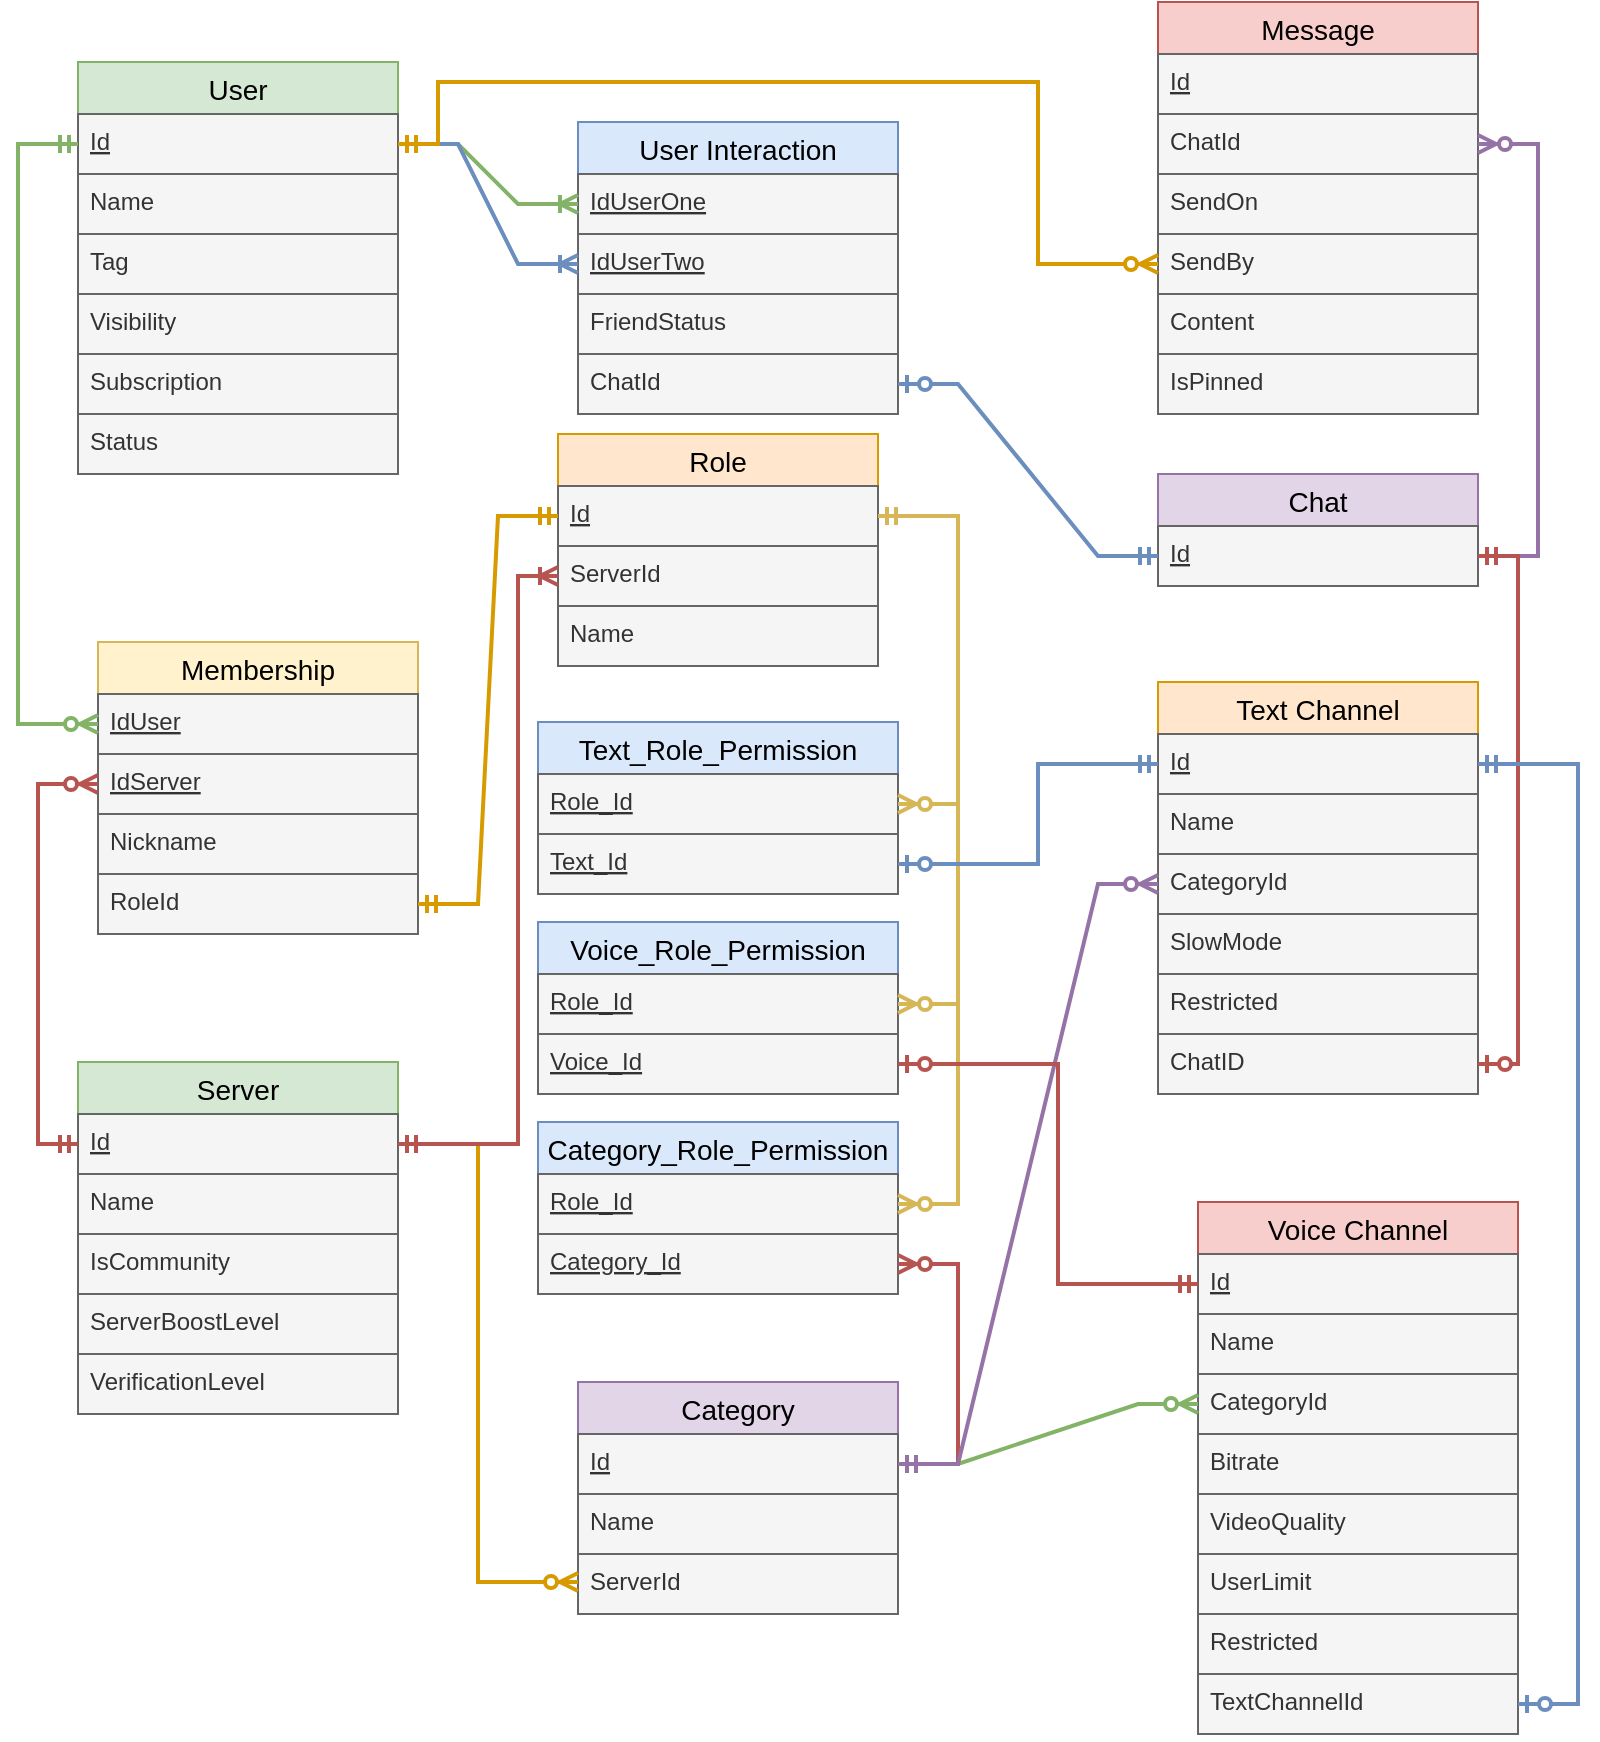 <mxfile version="20.6.2" type="device"><diagram id="nIgFj7APCWvZE-1VW4qw" name="Page-1"><mxGraphModel dx="1422" dy="780" grid="1" gridSize="10" guides="1" tooltips="1" connect="1" arrows="1" fold="1" page="1" pageScale="1" pageWidth="827" pageHeight="1169" math="0" shadow="0"><root><mxCell id="0"/><mxCell id="1" parent="0"/><mxCell id="hOeKeKeGQQtuA5DBEnlQ-4" value="User" style="swimlane;fontStyle=0;childLayout=stackLayout;horizontal=1;startSize=26;horizontalStack=0;resizeParent=1;resizeParentMax=0;resizeLast=0;collapsible=1;marginBottom=0;align=center;fontSize=14;fillColor=#d5e8d4;strokeColor=#82b366;swimlaneFillColor=none;" parent="1" vertex="1"><mxGeometry x="60" y="30" width="160" height="206" as="geometry"/></mxCell><mxCell id="hOeKeKeGQQtuA5DBEnlQ-5" value="Id" style="text;strokeColor=#666666;fillColor=#f5f5f5;spacingLeft=4;spacingRight=4;overflow=hidden;rotatable=0;points=[[0,0.5],[1,0.5]];portConstraint=eastwest;fontSize=12;fontStyle=4;fontColor=#333333;" parent="hOeKeKeGQQtuA5DBEnlQ-4" vertex="1"><mxGeometry y="26" width="160" height="30" as="geometry"/></mxCell><mxCell id="hOeKeKeGQQtuA5DBEnlQ-6" value="Name" style="text;strokeColor=#666666;fillColor=#f5f5f5;spacingLeft=4;spacingRight=4;overflow=hidden;rotatable=0;points=[[0,0.5],[1,0.5]];portConstraint=eastwest;fontSize=12;fontColor=#333333;" parent="hOeKeKeGQQtuA5DBEnlQ-4" vertex="1"><mxGeometry y="56" width="160" height="30" as="geometry"/></mxCell><mxCell id="hOeKeKeGQQtuA5DBEnlQ-7" value="Tag" style="text;strokeColor=#666666;fillColor=#f5f5f5;spacingLeft=4;spacingRight=4;overflow=hidden;rotatable=0;points=[[0,0.5],[1,0.5]];portConstraint=eastwest;fontSize=12;fontColor=#333333;" parent="hOeKeKeGQQtuA5DBEnlQ-4" vertex="1"><mxGeometry y="86" width="160" height="30" as="geometry"/></mxCell><mxCell id="hOeKeKeGQQtuA5DBEnlQ-8" value="Visibility" style="text;strokeColor=#666666;fillColor=#f5f5f5;spacingLeft=4;spacingRight=4;overflow=hidden;rotatable=0;points=[[0,0.5],[1,0.5]];portConstraint=eastwest;fontSize=12;fontColor=#333333;" parent="hOeKeKeGQQtuA5DBEnlQ-4" vertex="1"><mxGeometry y="116" width="160" height="30" as="geometry"/></mxCell><mxCell id="hOeKeKeGQQtuA5DBEnlQ-9" value="Subscription" style="text;strokeColor=#666666;fillColor=#f5f5f5;spacingLeft=4;spacingRight=4;overflow=hidden;rotatable=0;points=[[0,0.5],[1,0.5]];portConstraint=eastwest;fontSize=12;fontColor=#333333;" parent="hOeKeKeGQQtuA5DBEnlQ-4" vertex="1"><mxGeometry y="146" width="160" height="30" as="geometry"/></mxCell><mxCell id="hOeKeKeGQQtuA5DBEnlQ-10" value="Status" style="text;strokeColor=#666666;fillColor=#f5f5f5;spacingLeft=4;spacingRight=4;overflow=hidden;rotatable=0;points=[[0,0.5],[1,0.5]];portConstraint=eastwest;fontSize=12;fontColor=#333333;" parent="hOeKeKeGQQtuA5DBEnlQ-4" vertex="1"><mxGeometry y="176" width="160" height="30" as="geometry"/></mxCell><mxCell id="hOeKeKeGQQtuA5DBEnlQ-15" value="User Interaction" style="swimlane;fontStyle=0;childLayout=stackLayout;horizontal=1;startSize=26;horizontalStack=0;resizeParent=1;resizeParentMax=0;resizeLast=0;collapsible=1;marginBottom=0;align=center;fontSize=14;fillColor=#dae8fc;strokeColor=#6c8ebf;swimlaneFillColor=none;" parent="1" vertex="1"><mxGeometry x="310" y="60" width="160" height="146" as="geometry"/></mxCell><mxCell id="hOeKeKeGQQtuA5DBEnlQ-16" value="IdUserOne" style="text;strokeColor=#666666;fillColor=#f5f5f5;spacingLeft=4;spacingRight=4;overflow=hidden;rotatable=0;points=[[0,0.5],[1,0.5]];portConstraint=eastwest;fontSize=12;fontStyle=4;fontColor=#333333;" parent="hOeKeKeGQQtuA5DBEnlQ-15" vertex="1"><mxGeometry y="26" width="160" height="30" as="geometry"/></mxCell><mxCell id="hOeKeKeGQQtuA5DBEnlQ-17" value="IdUserTwo" style="text;strokeColor=#666666;fillColor=#f5f5f5;spacingLeft=4;spacingRight=4;overflow=hidden;rotatable=0;points=[[0,0.5],[1,0.5]];portConstraint=eastwest;fontSize=12;fontStyle=4;fontColor=#333333;" parent="hOeKeKeGQQtuA5DBEnlQ-15" vertex="1"><mxGeometry y="56" width="160" height="30" as="geometry"/></mxCell><mxCell id="hOeKeKeGQQtuA5DBEnlQ-18" value="FriendStatus" style="text;strokeColor=#666666;fillColor=#f5f5f5;spacingLeft=4;spacingRight=4;overflow=hidden;rotatable=0;points=[[0,0.5],[1,0.5]];portConstraint=eastwest;fontSize=12;fontColor=#333333;" parent="hOeKeKeGQQtuA5DBEnlQ-15" vertex="1"><mxGeometry y="86" width="160" height="30" as="geometry"/></mxCell><mxCell id="ucp4cyX_7z5vUm_gsgNK-1" value="ChatId" style="text;strokeColor=#666666;fillColor=#f5f5f5;spacingLeft=4;spacingRight=4;overflow=hidden;rotatable=0;points=[[0,0.5],[1,0.5]];portConstraint=eastwest;fontSize=12;fontColor=#333333;" parent="hOeKeKeGQQtuA5DBEnlQ-15" vertex="1"><mxGeometry y="116" width="160" height="30" as="geometry"/></mxCell><mxCell id="ucp4cyX_7z5vUm_gsgNK-2" value="Chat" style="swimlane;fontStyle=0;childLayout=stackLayout;horizontal=1;startSize=26;horizontalStack=0;resizeParent=1;resizeParentMax=0;resizeLast=0;collapsible=1;marginBottom=0;align=center;fontSize=14;fillColor=#e1d5e7;strokeColor=#9673a6;swimlaneFillColor=none;" parent="1" vertex="1"><mxGeometry x="600" y="236" width="160" height="56" as="geometry"/></mxCell><mxCell id="ucp4cyX_7z5vUm_gsgNK-3" value="Id" style="text;strokeColor=#666666;fillColor=#f5f5f5;spacingLeft=4;spacingRight=4;overflow=hidden;rotatable=0;points=[[0,0.5],[1,0.5]];portConstraint=eastwest;fontSize=12;fontStyle=4;fontColor=#333333;" parent="ucp4cyX_7z5vUm_gsgNK-2" vertex="1"><mxGeometry y="26" width="160" height="30" as="geometry"/></mxCell><mxCell id="ucp4cyX_7z5vUm_gsgNK-6" value="Message" style="swimlane;fontStyle=0;childLayout=stackLayout;horizontal=1;startSize=26;horizontalStack=0;resizeParent=1;resizeParentMax=0;resizeLast=0;collapsible=1;marginBottom=0;align=center;fontSize=14;fillColor=#f8cecc;strokeColor=#b85450;swimlaneFillColor=none;" parent="1" vertex="1"><mxGeometry x="600" width="160" height="206" as="geometry"/></mxCell><mxCell id="ucp4cyX_7z5vUm_gsgNK-7" value="Id" style="text;strokeColor=#666666;fillColor=#f5f5f5;spacingLeft=4;spacingRight=4;overflow=hidden;rotatable=0;points=[[0,0.5],[1,0.5]];portConstraint=eastwest;fontSize=12;fontStyle=4;fontColor=#333333;" parent="ucp4cyX_7z5vUm_gsgNK-6" vertex="1"><mxGeometry y="26" width="160" height="30" as="geometry"/></mxCell><mxCell id="ucp4cyX_7z5vUm_gsgNK-30" value="ChatId" style="text;spacingLeft=4;spacingRight=4;overflow=hidden;rotatable=0;points=[[0,0.5],[1,0.5]];portConstraint=eastwest;fontSize=12;fontStyle=0;fillColor=#f5f5f5;fontColor=#333333;strokeColor=#666666;" parent="ucp4cyX_7z5vUm_gsgNK-6" vertex="1"><mxGeometry y="56" width="160" height="30" as="geometry"/></mxCell><mxCell id="ucp4cyX_7z5vUm_gsgNK-8" value="SendOn" style="text;strokeColor=#666666;fillColor=#f5f5f5;spacingLeft=4;spacingRight=4;overflow=hidden;rotatable=0;points=[[0,0.5],[1,0.5]];portConstraint=eastwest;fontSize=12;fontColor=#333333;" parent="ucp4cyX_7z5vUm_gsgNK-6" vertex="1"><mxGeometry y="86" width="160" height="30" as="geometry"/></mxCell><mxCell id="ucp4cyX_7z5vUm_gsgNK-9" value="SendBy" style="text;strokeColor=#666666;fillColor=#f5f5f5;spacingLeft=4;spacingRight=4;overflow=hidden;rotatable=0;points=[[0,0.5],[1,0.5]];portConstraint=eastwest;fontSize=12;fontColor=#333333;" parent="ucp4cyX_7z5vUm_gsgNK-6" vertex="1"><mxGeometry y="116" width="160" height="30" as="geometry"/></mxCell><mxCell id="ucp4cyX_7z5vUm_gsgNK-10" value="Content" style="text;strokeColor=#666666;fillColor=#f5f5f5;spacingLeft=4;spacingRight=4;overflow=hidden;rotatable=0;points=[[0,0.5],[1,0.5]];portConstraint=eastwest;fontSize=12;fontColor=#333333;" parent="ucp4cyX_7z5vUm_gsgNK-6" vertex="1"><mxGeometry y="146" width="160" height="30" as="geometry"/></mxCell><mxCell id="ucp4cyX_7z5vUm_gsgNK-57" value="IsPinned" style="text;strokeColor=#666666;fillColor=#f5f5f5;spacingLeft=4;spacingRight=4;overflow=hidden;rotatable=0;points=[[0,0.5],[1,0.5]];portConstraint=eastwest;fontSize=12;fontColor=#333333;" parent="ucp4cyX_7z5vUm_gsgNK-6" vertex="1"><mxGeometry y="176" width="160" height="30" as="geometry"/></mxCell><mxCell id="ucp4cyX_7z5vUm_gsgNK-11" value="Membership" style="swimlane;fontStyle=0;childLayout=stackLayout;horizontal=1;startSize=26;horizontalStack=0;resizeParent=1;resizeParentMax=0;resizeLast=0;collapsible=1;marginBottom=0;align=center;fontSize=14;fillColor=#fff2cc;strokeColor=#d6b656;swimlaneFillColor=none;" parent="1" vertex="1"><mxGeometry x="70" y="320" width="160" height="146" as="geometry"/></mxCell><mxCell id="ucp4cyX_7z5vUm_gsgNK-12" value="IdUser" style="text;strokeColor=#666666;fillColor=#f5f5f5;spacingLeft=4;spacingRight=4;overflow=hidden;rotatable=0;points=[[0,0.5],[1,0.5]];portConstraint=eastwest;fontSize=12;fontStyle=4;fontColor=#333333;" parent="ucp4cyX_7z5vUm_gsgNK-11" vertex="1"><mxGeometry y="26" width="160" height="30" as="geometry"/></mxCell><mxCell id="ucp4cyX_7z5vUm_gsgNK-13" value="IdServer" style="text;strokeColor=#666666;fillColor=#f5f5f5;spacingLeft=4;spacingRight=4;overflow=hidden;rotatable=0;points=[[0,0.5],[1,0.5]];portConstraint=eastwest;fontSize=12;fontStyle=4;fontColor=#333333;" parent="ucp4cyX_7z5vUm_gsgNK-11" vertex="1"><mxGeometry y="56" width="160" height="30" as="geometry"/></mxCell><mxCell id="sBLDkL_Q-S-P5OYNqqG1-37" value="Nickname" style="text;strokeColor=#666666;fillColor=#f5f5f5;spacingLeft=4;spacingRight=4;overflow=hidden;rotatable=0;points=[[0,0.5],[1,0.5]];portConstraint=eastwest;fontSize=12;fontColor=#333333;" vertex="1" parent="ucp4cyX_7z5vUm_gsgNK-11"><mxGeometry y="86" width="160" height="30" as="geometry"/></mxCell><mxCell id="ucp4cyX_7z5vUm_gsgNK-14" value="RoleId" style="text;strokeColor=#666666;fillColor=#f5f5f5;spacingLeft=4;spacingRight=4;overflow=hidden;rotatable=0;points=[[0,0.5],[1,0.5]];portConstraint=eastwest;fontSize=12;fontColor=#333333;" parent="ucp4cyX_7z5vUm_gsgNK-11" vertex="1"><mxGeometry y="116" width="160" height="30" as="geometry"/></mxCell><mxCell id="ucp4cyX_7z5vUm_gsgNK-15" value="Role" style="swimlane;fontStyle=0;childLayout=stackLayout;horizontal=1;startSize=26;horizontalStack=0;resizeParent=1;resizeParentMax=0;resizeLast=0;collapsible=1;marginBottom=0;align=center;fontSize=14;fillColor=#ffe6cc;strokeColor=#d79b00;swimlaneFillColor=none;" parent="1" vertex="1"><mxGeometry x="300" y="216" width="160" height="116" as="geometry"/></mxCell><mxCell id="ucp4cyX_7z5vUm_gsgNK-16" value="Id" style="text;strokeColor=#666666;fillColor=#f5f5f5;spacingLeft=4;spacingRight=4;overflow=hidden;rotatable=0;points=[[0,0.5],[1,0.5]];portConstraint=eastwest;fontSize=12;fontStyle=4;fontColor=#333333;" parent="ucp4cyX_7z5vUm_gsgNK-15" vertex="1"><mxGeometry y="26" width="160" height="30" as="geometry"/></mxCell><mxCell id="ucp4cyX_7z5vUm_gsgNK-17" value="ServerId" style="text;spacingLeft=4;spacingRight=4;overflow=hidden;rotatable=0;points=[[0,0.5],[1,0.5]];portConstraint=eastwest;fontSize=12;fontStyle=0;fillColor=#f5f5f5;fontColor=#333333;strokeColor=#666666;" parent="ucp4cyX_7z5vUm_gsgNK-15" vertex="1"><mxGeometry y="56" width="160" height="30" as="geometry"/></mxCell><mxCell id="ucp4cyX_7z5vUm_gsgNK-18" value="Name" style="text;strokeColor=#666666;fillColor=#f5f5f5;spacingLeft=4;spacingRight=4;overflow=hidden;rotatable=0;points=[[0,0.5],[1,0.5]];portConstraint=eastwest;fontSize=12;fontColor=#333333;" parent="ucp4cyX_7z5vUm_gsgNK-15" vertex="1"><mxGeometry y="86" width="160" height="30" as="geometry"/></mxCell><mxCell id="ucp4cyX_7z5vUm_gsgNK-19" value="Server" style="swimlane;fontStyle=0;childLayout=stackLayout;horizontal=1;startSize=26;horizontalStack=0;resizeParent=1;resizeParentMax=0;resizeLast=0;collapsible=1;marginBottom=0;align=center;fontSize=14;fillColor=#d5e8d4;strokeColor=#82b366;swimlaneFillColor=none;" parent="1" vertex="1"><mxGeometry x="60" y="530" width="160" height="176" as="geometry"/></mxCell><mxCell id="ucp4cyX_7z5vUm_gsgNK-20" value="Id" style="text;strokeColor=#666666;fillColor=#f5f5f5;spacingLeft=4;spacingRight=4;overflow=hidden;rotatable=0;points=[[0,0.5],[1,0.5]];portConstraint=eastwest;fontSize=12;fontStyle=4;fontColor=#333333;" parent="ucp4cyX_7z5vUm_gsgNK-19" vertex="1"><mxGeometry y="26" width="160" height="30" as="geometry"/></mxCell><mxCell id="ucp4cyX_7z5vUm_gsgNK-21" value="Name" style="text;strokeColor=#666666;fillColor=#f5f5f5;spacingLeft=4;spacingRight=4;overflow=hidden;rotatable=0;points=[[0,0.5],[1,0.5]];portConstraint=eastwest;fontSize=12;fontColor=#333333;" parent="ucp4cyX_7z5vUm_gsgNK-19" vertex="1"><mxGeometry y="56" width="160" height="30" as="geometry"/></mxCell><mxCell id="ucp4cyX_7z5vUm_gsgNK-22" value="IsCommunity" style="text;strokeColor=#666666;fillColor=#f5f5f5;spacingLeft=4;spacingRight=4;overflow=hidden;rotatable=0;points=[[0,0.5],[1,0.5]];portConstraint=eastwest;fontSize=12;fontColor=#333333;" parent="ucp4cyX_7z5vUm_gsgNK-19" vertex="1"><mxGeometry y="86" width="160" height="30" as="geometry"/></mxCell><mxCell id="ucp4cyX_7z5vUm_gsgNK-23" value="ServerBoostLevel" style="text;strokeColor=#666666;fillColor=#f5f5f5;spacingLeft=4;spacingRight=4;overflow=hidden;rotatable=0;points=[[0,0.5],[1,0.5]];portConstraint=eastwest;fontSize=12;fontColor=#333333;" parent="ucp4cyX_7z5vUm_gsgNK-19" vertex="1"><mxGeometry y="116" width="160" height="30" as="geometry"/></mxCell><mxCell id="sBLDkL_Q-S-P5OYNqqG1-5" value="VerificationLevel" style="text;strokeColor=#666666;fillColor=#f5f5f5;spacingLeft=4;spacingRight=4;overflow=hidden;rotatable=0;points=[[0,0.5],[1,0.5]];portConstraint=eastwest;fontSize=12;fontColor=#333333;" vertex="1" parent="ucp4cyX_7z5vUm_gsgNK-19"><mxGeometry y="146" width="160" height="30" as="geometry"/></mxCell><mxCell id="ucp4cyX_7z5vUm_gsgNK-25" value="Category" style="swimlane;fontStyle=0;childLayout=stackLayout;horizontal=1;startSize=26;horizontalStack=0;resizeParent=1;resizeParentMax=0;resizeLast=0;collapsible=1;marginBottom=0;align=center;fontSize=14;fillColor=#e1d5e7;strokeColor=#9673a6;" parent="1" vertex="1"><mxGeometry x="310" y="690" width="160" height="116" as="geometry"/></mxCell><mxCell id="ucp4cyX_7z5vUm_gsgNK-26" value="Id" style="text;strokeColor=#666666;fillColor=#f5f5f5;spacingLeft=4;spacingRight=4;overflow=hidden;rotatable=0;points=[[0,0.5],[1,0.5]];portConstraint=eastwest;fontSize=12;fontStyle=4;fontColor=#333333;" parent="ucp4cyX_7z5vUm_gsgNK-25" vertex="1"><mxGeometry y="26" width="160" height="30" as="geometry"/></mxCell><mxCell id="ucp4cyX_7z5vUm_gsgNK-27" value="Name" style="text;strokeColor=#666666;fillColor=#f5f5f5;spacingLeft=4;spacingRight=4;overflow=hidden;rotatable=0;points=[[0,0.5],[1,0.5]];portConstraint=eastwest;fontSize=12;fontColor=#333333;" parent="ucp4cyX_7z5vUm_gsgNK-25" vertex="1"><mxGeometry y="56" width="160" height="30" as="geometry"/></mxCell><mxCell id="ucp4cyX_7z5vUm_gsgNK-29" value="ServerId" style="text;strokeColor=#666666;fillColor=#f5f5f5;spacingLeft=4;spacingRight=4;overflow=hidden;rotatable=0;points=[[0,0.5],[1,0.5]];portConstraint=eastwest;fontSize=12;fontColor=#333333;" parent="ucp4cyX_7z5vUm_gsgNK-25" vertex="1"><mxGeometry y="86" width="160" height="30" as="geometry"/></mxCell><mxCell id="ucp4cyX_7z5vUm_gsgNK-31" value="Voice Channel" style="swimlane;fontStyle=0;childLayout=stackLayout;horizontal=1;startSize=26;horizontalStack=0;resizeParent=1;resizeParentMax=0;resizeLast=0;collapsible=1;marginBottom=0;align=center;fontSize=14;fillColor=#f8cecc;strokeColor=#b85450;swimlaneFillColor=none;" parent="1" vertex="1"><mxGeometry x="620" y="600" width="160" height="266" as="geometry"/></mxCell><mxCell id="ucp4cyX_7z5vUm_gsgNK-32" value="Id" style="text;strokeColor=#666666;fillColor=#f5f5f5;spacingLeft=4;spacingRight=4;overflow=hidden;rotatable=0;points=[[0,0.5],[1,0.5]];portConstraint=eastwest;fontSize=12;fontStyle=4;fontColor=#333333;" parent="ucp4cyX_7z5vUm_gsgNK-31" vertex="1"><mxGeometry y="26" width="160" height="30" as="geometry"/></mxCell><mxCell id="ucp4cyX_7z5vUm_gsgNK-33" value="Name" style="text;strokeColor=#666666;fillColor=#f5f5f5;spacingLeft=4;spacingRight=4;overflow=hidden;rotatable=0;points=[[0,0.5],[1,0.5]];portConstraint=eastwest;fontSize=12;fontColor=#333333;" parent="ucp4cyX_7z5vUm_gsgNK-31" vertex="1"><mxGeometry y="56" width="160" height="30" as="geometry"/></mxCell><mxCell id="ucp4cyX_7z5vUm_gsgNK-34" value="CategoryId" style="text;strokeColor=#666666;fillColor=#f5f5f5;spacingLeft=4;spacingRight=4;overflow=hidden;rotatable=0;points=[[0,0.5],[1,0.5]];portConstraint=eastwest;fontSize=12;fontColor=#333333;" parent="ucp4cyX_7z5vUm_gsgNK-31" vertex="1"><mxGeometry y="86" width="160" height="30" as="geometry"/></mxCell><mxCell id="ucp4cyX_7z5vUm_gsgNK-35" value="Bitrate" style="text;strokeColor=#666666;fillColor=#f5f5f5;spacingLeft=4;spacingRight=4;overflow=hidden;rotatable=0;points=[[0,0.5],[1,0.5]];portConstraint=eastwest;fontSize=12;fontColor=#333333;" parent="ucp4cyX_7z5vUm_gsgNK-31" vertex="1"><mxGeometry y="116" width="160" height="30" as="geometry"/></mxCell><mxCell id="ucp4cyX_7z5vUm_gsgNK-36" value="VideoQuality" style="text;strokeColor=#666666;fillColor=#f5f5f5;spacingLeft=4;spacingRight=4;overflow=hidden;rotatable=0;points=[[0,0.5],[1,0.5]];portConstraint=eastwest;fontSize=12;fontColor=#333333;" parent="ucp4cyX_7z5vUm_gsgNK-31" vertex="1"><mxGeometry y="146" width="160" height="30" as="geometry"/></mxCell><mxCell id="ucp4cyX_7z5vUm_gsgNK-37" value="UserLimit" style="text;strokeColor=#666666;fillColor=#f5f5f5;spacingLeft=4;spacingRight=4;overflow=hidden;rotatable=0;points=[[0,0.5],[1,0.5]];portConstraint=eastwest;fontSize=12;fontColor=#333333;" parent="ucp4cyX_7z5vUm_gsgNK-31" vertex="1"><mxGeometry y="176" width="160" height="30" as="geometry"/></mxCell><mxCell id="ucp4cyX_7z5vUm_gsgNK-38" value="Restricted" style="text;strokeColor=#666666;fillColor=#f5f5f5;spacingLeft=4;spacingRight=4;overflow=hidden;rotatable=0;points=[[0,0.5],[1,0.5]];portConstraint=eastwest;fontSize=12;fontColor=#333333;" parent="ucp4cyX_7z5vUm_gsgNK-31" vertex="1"><mxGeometry y="206" width="160" height="30" as="geometry"/></mxCell><mxCell id="sBLDkL_Q-S-P5OYNqqG1-19" value="TextChannelId" style="text;strokeColor=#666666;fillColor=#f5f5f5;spacingLeft=4;spacingRight=4;overflow=hidden;rotatable=0;points=[[0,0.5],[1,0.5]];portConstraint=eastwest;fontSize=12;fontColor=#333333;" vertex="1" parent="ucp4cyX_7z5vUm_gsgNK-31"><mxGeometry y="236" width="160" height="30" as="geometry"/></mxCell><mxCell id="ucp4cyX_7z5vUm_gsgNK-39" value="Category_Role_Permission" style="swimlane;fontStyle=0;childLayout=stackLayout;horizontal=1;startSize=26;horizontalStack=0;resizeParent=1;resizeParentMax=0;resizeLast=0;collapsible=1;marginBottom=0;align=center;fontSize=14;fillColor=#dae8fc;strokeColor=#6c8ebf;swimlaneFillColor=none;" parent="1" vertex="1"><mxGeometry x="290" y="560" width="180" height="86" as="geometry"><mxRectangle x="330" y="430" width="210" height="30" as="alternateBounds"/></mxGeometry></mxCell><mxCell id="ucp4cyX_7z5vUm_gsgNK-40" value="Role_Id" style="text;strokeColor=#666666;fillColor=#f5f5f5;spacingLeft=4;spacingRight=4;overflow=hidden;rotatable=0;points=[[0,0.5],[1,0.5]];portConstraint=eastwest;fontSize=12;fontStyle=4;fontColor=#333333;" parent="ucp4cyX_7z5vUm_gsgNK-39" vertex="1"><mxGeometry y="26" width="180" height="30" as="geometry"/></mxCell><mxCell id="ucp4cyX_7z5vUm_gsgNK-41" value="Category_Id" style="text;strokeColor=#666666;fillColor=#f5f5f5;spacingLeft=4;spacingRight=4;overflow=hidden;rotatable=0;points=[[0,0.5],[1,0.5]];portConstraint=eastwest;fontSize=12;fontStyle=4;fontColor=#333333;" parent="ucp4cyX_7z5vUm_gsgNK-39" vertex="1"><mxGeometry y="56" width="180" height="30" as="geometry"/></mxCell><mxCell id="ucp4cyX_7z5vUm_gsgNK-43" value="" style="edgeStyle=entityRelationEdgeStyle;fontSize=12;html=1;endArrow=ERzeroToOne;startArrow=ERmandOne;rounded=0;endFill=0;strokeWidth=2;fillColor=#dae8fc;strokeColor=#6c8ebf;" parent="1" source="ucp4cyX_7z5vUm_gsgNK-3" target="ucp4cyX_7z5vUm_gsgNK-1" edge="1"><mxGeometry width="100" height="100" relative="1" as="geometry"><mxPoint x="400" y="350" as="sourcePoint"/><mxPoint x="500" y="250" as="targetPoint"/></mxGeometry></mxCell><mxCell id="ucp4cyX_7z5vUm_gsgNK-44" value="" style="edgeStyle=entityRelationEdgeStyle;fontSize=12;html=1;endArrow=ERoneToMany;rounded=0;exitX=1;exitY=0.5;exitDx=0;exitDy=0;fillColor=#d5e8d4;strokeColor=#82b366;strokeWidth=2;" parent="1" source="hOeKeKeGQQtuA5DBEnlQ-5" target="hOeKeKeGQQtuA5DBEnlQ-16" edge="1"><mxGeometry width="100" height="100" relative="1" as="geometry"><mxPoint x="220" y="286" as="sourcePoint"/><mxPoint x="320" y="186" as="targetPoint"/></mxGeometry></mxCell><mxCell id="ucp4cyX_7z5vUm_gsgNK-45" value="" style="edgeStyle=entityRelationEdgeStyle;fontSize=12;html=1;endArrow=ERoneToMany;rounded=0;fillColor=#dae8fc;strokeColor=#6c8ebf;strokeWidth=2;" parent="1" source="hOeKeKeGQQtuA5DBEnlQ-5" target="hOeKeKeGQQtuA5DBEnlQ-17" edge="1"><mxGeometry width="100" height="100" relative="1" as="geometry"><mxPoint x="210" y="290" as="sourcePoint"/><mxPoint x="310" y="190" as="targetPoint"/></mxGeometry></mxCell><mxCell id="ucp4cyX_7z5vUm_gsgNK-51" value="" style="edgeStyle=entityRelationEdgeStyle;fontSize=12;html=1;endArrow=ERzeroToMany;startArrow=ERmandOne;rounded=0;strokeWidth=2;fillColor=#e1d5e7;strokeColor=#9673a6;" parent="1" source="ucp4cyX_7z5vUm_gsgNK-3" target="ucp4cyX_7z5vUm_gsgNK-30" edge="1"><mxGeometry width="100" height="100" relative="1" as="geometry"><mxPoint x="740" y="310" as="sourcePoint"/><mxPoint x="840" y="210" as="targetPoint"/></mxGeometry></mxCell><mxCell id="ucp4cyX_7z5vUm_gsgNK-54" value="" style="edgeStyle=orthogonalEdgeStyle;fontSize=12;html=1;endArrow=ERzeroToMany;startArrow=ERmandOne;rounded=0;exitX=0;exitY=0.5;exitDx=0;exitDy=0;strokeWidth=2;fillColor=#d5e8d4;strokeColor=#82b366;" parent="1" source="hOeKeKeGQQtuA5DBEnlQ-5" target="ucp4cyX_7z5vUm_gsgNK-12" edge="1"><mxGeometry width="100" height="100" relative="1" as="geometry"><mxPoint x="200" y="310" as="sourcePoint"/><mxPoint x="300" y="210" as="targetPoint"/><Array as="points"><mxPoint x="30" y="71"/><mxPoint x="30" y="361"/></Array></mxGeometry></mxCell><mxCell id="ucp4cyX_7z5vUm_gsgNK-55" value="" style="edgeStyle=orthogonalEdgeStyle;fontSize=12;html=1;endArrow=ERzeroToMany;startArrow=ERmandOne;rounded=0;exitX=0;exitY=0.5;exitDx=0;exitDy=0;entryX=0;entryY=0.5;entryDx=0;entryDy=0;strokeWidth=2;fillColor=#f8cecc;strokeColor=#b85450;" parent="1" source="ucp4cyX_7z5vUm_gsgNK-20" target="ucp4cyX_7z5vUm_gsgNK-13" edge="1"><mxGeometry width="100" height="100" relative="1" as="geometry"><mxPoint x="300" y="260" as="sourcePoint"/><mxPoint x="310" y="550" as="targetPoint"/><Array as="points"><mxPoint x="40" y="571"/><mxPoint x="40" y="391"/></Array></mxGeometry></mxCell><mxCell id="ucp4cyX_7z5vUm_gsgNK-56" value="" style="edgeStyle=entityRelationEdgeStyle;fontSize=12;html=1;endArrow=ERmandOne;startArrow=ERmandOne;rounded=0;exitX=1;exitY=0.5;exitDx=0;exitDy=0;strokeWidth=2;fillColor=#ffe6cc;strokeColor=#d79b00;" parent="1" source="ucp4cyX_7z5vUm_gsgNK-14" target="ucp4cyX_7z5vUm_gsgNK-16" edge="1"><mxGeometry width="100" height="100" relative="1" as="geometry"><mxPoint x="250" y="430" as="sourcePoint"/><mxPoint x="350" y="330" as="targetPoint"/></mxGeometry></mxCell><mxCell id="sBLDkL_Q-S-P5OYNqqG1-1" value="" style="edgeStyle=entityRelationEdgeStyle;fontSize=12;html=1;endArrow=ERzeroToMany;startArrow=ERmandOne;rounded=0;strokeWidth=2;fillColor=#f8cecc;strokeColor=#b85450;" edge="1" parent="1" source="ucp4cyX_7z5vUm_gsgNK-26" target="ucp4cyX_7z5vUm_gsgNK-41"><mxGeometry width="100" height="100" relative="1" as="geometry"><mxPoint x="240" y="610" as="sourcePoint"/><mxPoint x="340" y="510" as="targetPoint"/></mxGeometry></mxCell><mxCell id="sBLDkL_Q-S-P5OYNqqG1-2" value="" style="edgeStyle=entityRelationEdgeStyle;fontSize=12;html=1;endArrow=ERzeroToMany;startArrow=ERmandOne;rounded=0;strokeWidth=2;fillColor=#fff2cc;strokeColor=#d6b656;" edge="1" parent="1" source="ucp4cyX_7z5vUm_gsgNK-16" target="ucp4cyX_7z5vUm_gsgNK-40"><mxGeometry width="100" height="100" relative="1" as="geometry"><mxPoint x="540" y="438" as="sourcePoint"/><mxPoint x="560" y="318" as="targetPoint"/></mxGeometry></mxCell><mxCell id="sBLDkL_Q-S-P5OYNqqG1-6" value="" style="edgeStyle=orthogonalEdgeStyle;fontSize=12;html=1;endArrow=ERzeroToMany;startArrow=ERmandOne;rounded=0;exitX=1;exitY=0.5;exitDx=0;exitDy=0;strokeWidth=2;fillColor=#ffe6cc;strokeColor=#d79b00;" edge="1" parent="1" source="ucp4cyX_7z5vUm_gsgNK-20" target="ucp4cyX_7z5vUm_gsgNK-29"><mxGeometry width="100" height="100" relative="1" as="geometry"><mxPoint x="90" y="581" as="sourcePoint"/><mxPoint x="80" y="401" as="targetPoint"/><Array as="points"><mxPoint x="260" y="571"/><mxPoint x="260" y="790"/></Array></mxGeometry></mxCell><mxCell id="sBLDkL_Q-S-P5OYNqqG1-7" value="" style="edgeStyle=entityRelationEdgeStyle;fontSize=12;html=1;endArrow=ERzeroToMany;startArrow=ERmandOne;rounded=0;exitX=1;exitY=0.5;exitDx=0;exitDy=0;strokeWidth=2;fillColor=#d5e8d4;strokeColor=#82b366;" edge="1" parent="1" source="ucp4cyX_7z5vUm_gsgNK-26" target="ucp4cyX_7z5vUm_gsgNK-34"><mxGeometry width="100" height="100" relative="1" as="geometry"><mxPoint x="540" y="730" as="sourcePoint"/><mxPoint x="560" y="610" as="targetPoint"/></mxGeometry></mxCell><mxCell id="sBLDkL_Q-S-P5OYNqqG1-9" value="Text Channel" style="swimlane;fontStyle=0;childLayout=stackLayout;horizontal=1;startSize=26;horizontalStack=0;resizeParent=1;resizeParentMax=0;resizeLast=0;collapsible=1;marginBottom=0;align=center;fontSize=14;fillColor=#ffe6cc;strokeColor=#d79b00;swimlaneFillColor=none;" vertex="1" parent="1"><mxGeometry x="600" y="340" width="160" height="206" as="geometry"/></mxCell><mxCell id="sBLDkL_Q-S-P5OYNqqG1-10" value="Id" style="text;strokeColor=#666666;fillColor=#f5f5f5;spacingLeft=4;spacingRight=4;overflow=hidden;rotatable=0;points=[[0,0.5],[1,0.5]];portConstraint=eastwest;fontSize=12;fontStyle=4;fontColor=#333333;" vertex="1" parent="sBLDkL_Q-S-P5OYNqqG1-9"><mxGeometry y="26" width="160" height="30" as="geometry"/></mxCell><mxCell id="sBLDkL_Q-S-P5OYNqqG1-11" value="Name" style="text;strokeColor=#666666;fillColor=#f5f5f5;spacingLeft=4;spacingRight=4;overflow=hidden;rotatable=0;points=[[0,0.5],[1,0.5]];portConstraint=eastwest;fontSize=12;fontColor=#333333;" vertex="1" parent="sBLDkL_Q-S-P5OYNqqG1-9"><mxGeometry y="56" width="160" height="30" as="geometry"/></mxCell><mxCell id="sBLDkL_Q-S-P5OYNqqG1-12" value="CategoryId" style="text;strokeColor=#666666;fillColor=#f5f5f5;spacingLeft=4;spacingRight=4;overflow=hidden;rotatable=0;points=[[0,0.5],[1,0.5]];portConstraint=eastwest;fontSize=12;fontColor=#333333;" vertex="1" parent="sBLDkL_Q-S-P5OYNqqG1-9"><mxGeometry y="86" width="160" height="30" as="geometry"/></mxCell><mxCell id="sBLDkL_Q-S-P5OYNqqG1-13" value="SlowMode" style="text;strokeColor=#666666;fillColor=#f5f5f5;spacingLeft=4;spacingRight=4;overflow=hidden;rotatable=0;points=[[0,0.5],[1,0.5]];portConstraint=eastwest;fontSize=12;fontColor=#333333;" vertex="1" parent="sBLDkL_Q-S-P5OYNqqG1-9"><mxGeometry y="116" width="160" height="30" as="geometry"/></mxCell><mxCell id="sBLDkL_Q-S-P5OYNqqG1-14" value="Restricted" style="text;strokeColor=#666666;fillColor=#f5f5f5;spacingLeft=4;spacingRight=4;overflow=hidden;rotatable=0;points=[[0,0.5],[1,0.5]];portConstraint=eastwest;fontSize=12;fontColor=#333333;" vertex="1" parent="sBLDkL_Q-S-P5OYNqqG1-9"><mxGeometry y="146" width="160" height="30" as="geometry"/></mxCell><mxCell id="sBLDkL_Q-S-P5OYNqqG1-15" value="ChatID" style="text;strokeColor=#666666;fillColor=#f5f5f5;spacingLeft=4;spacingRight=4;overflow=hidden;rotatable=0;points=[[0,0.5],[1,0.5]];portConstraint=eastwest;fontSize=12;fontColor=#333333;" vertex="1" parent="sBLDkL_Q-S-P5OYNqqG1-9"><mxGeometry y="176" width="160" height="30" as="geometry"/></mxCell><mxCell id="sBLDkL_Q-S-P5OYNqqG1-18" value="" style="edgeStyle=elbowEdgeStyle;fontSize=12;html=1;endArrow=ERzeroToOne;startArrow=ERmandOne;rounded=0;strokeWidth=2;fillColor=#f8cecc;strokeColor=#b85450;" edge="1" parent="1" source="ucp4cyX_7z5vUm_gsgNK-3" target="sBLDkL_Q-S-P5OYNqqG1-15"><mxGeometry width="100" height="100" relative="1" as="geometry"><mxPoint x="710" y="475" as="sourcePoint"/><mxPoint x="810" y="375" as="targetPoint"/><Array as="points"><mxPoint x="780" y="409"/></Array></mxGeometry></mxCell><mxCell id="sBLDkL_Q-S-P5OYNqqG1-20" value="" style="edgeStyle=elbowEdgeStyle;fontSize=12;html=1;endArrow=ERzeroToOne;startArrow=ERmandOne;rounded=0;endFill=0;strokeWidth=2;fillColor=#dae8fc;strokeColor=#6c8ebf;" edge="1" parent="1" source="sBLDkL_Q-S-P5OYNqqG1-10" target="sBLDkL_Q-S-P5OYNqqG1-19"><mxGeometry width="100" height="100" relative="1" as="geometry"><mxPoint x="690" y="620" as="sourcePoint"/><mxPoint x="570" y="514" as="targetPoint"/><Array as="points"><mxPoint x="810" y="630"/></Array></mxGeometry></mxCell><mxCell id="sBLDkL_Q-S-P5OYNqqG1-23" value="" style="edgeStyle=entityRelationEdgeStyle;fontSize=12;html=1;endArrow=ERzeroToMany;startArrow=ERmandOne;rounded=0;exitX=1;exitY=0.5;exitDx=0;exitDy=0;strokeWidth=2;fillColor=#e1d5e7;strokeColor=#9673a6;" edge="1" parent="1" source="ucp4cyX_7z5vUm_gsgNK-26" target="sBLDkL_Q-S-P5OYNqqG1-12"><mxGeometry width="100" height="100" relative="1" as="geometry"><mxPoint x="480" y="670" as="sourcePoint"/><mxPoint x="610" y="750" as="targetPoint"/></mxGeometry></mxCell><mxCell id="sBLDkL_Q-S-P5OYNqqG1-24" value="Voice_Role_Permission" style="swimlane;fontStyle=0;childLayout=stackLayout;horizontal=1;startSize=26;horizontalStack=0;resizeParent=1;resizeParentMax=0;resizeLast=0;collapsible=1;marginBottom=0;align=center;fontSize=14;fillColor=#dae8fc;strokeColor=#6c8ebf;swimlaneFillColor=none;" vertex="1" parent="1"><mxGeometry x="290" y="460" width="180" height="86" as="geometry"><mxRectangle x="330" y="430" width="210" height="30" as="alternateBounds"/></mxGeometry></mxCell><mxCell id="sBLDkL_Q-S-P5OYNqqG1-25" value="Role_Id" style="text;strokeColor=#666666;fillColor=#f5f5f5;spacingLeft=4;spacingRight=4;overflow=hidden;rotatable=0;points=[[0,0.5],[1,0.5]];portConstraint=eastwest;fontSize=12;fontStyle=4;fontColor=#333333;" vertex="1" parent="sBLDkL_Q-S-P5OYNqqG1-24"><mxGeometry y="26" width="180" height="30" as="geometry"/></mxCell><mxCell id="sBLDkL_Q-S-P5OYNqqG1-26" value="Voice_Id" style="text;strokeColor=#666666;fillColor=#f5f5f5;spacingLeft=4;spacingRight=4;overflow=hidden;rotatable=0;points=[[0,0.5],[1,0.5]];portConstraint=eastwest;fontSize=12;fontStyle=4;fontColor=#333333;" vertex="1" parent="sBLDkL_Q-S-P5OYNqqG1-24"><mxGeometry y="56" width="180" height="30" as="geometry"/></mxCell><mxCell id="sBLDkL_Q-S-P5OYNqqG1-27" value="Text_Role_Permission" style="swimlane;fontStyle=0;childLayout=stackLayout;horizontal=1;startSize=26;horizontalStack=0;resizeParent=1;resizeParentMax=0;resizeLast=0;collapsible=1;marginBottom=0;align=center;fontSize=14;fillColor=#dae8fc;strokeColor=#6c8ebf;swimlaneFillColor=none;" vertex="1" parent="1"><mxGeometry x="290" y="360" width="180" height="86" as="geometry"><mxRectangle x="330" y="430" width="210" height="30" as="alternateBounds"/></mxGeometry></mxCell><mxCell id="sBLDkL_Q-S-P5OYNqqG1-28" value="Role_Id" style="text;strokeColor=#666666;fillColor=#f5f5f5;spacingLeft=4;spacingRight=4;overflow=hidden;rotatable=0;points=[[0,0.5],[1,0.5]];portConstraint=eastwest;fontSize=12;fontStyle=4;fontColor=#333333;" vertex="1" parent="sBLDkL_Q-S-P5OYNqqG1-27"><mxGeometry y="26" width="180" height="30" as="geometry"/></mxCell><mxCell id="sBLDkL_Q-S-P5OYNqqG1-29" value="Text_Id" style="text;strokeColor=#666666;fillColor=#f5f5f5;spacingLeft=4;spacingRight=4;overflow=hidden;rotatable=0;points=[[0,0.5],[1,0.5]];portConstraint=eastwest;fontSize=12;fontStyle=4;fontColor=#333333;" vertex="1" parent="sBLDkL_Q-S-P5OYNqqG1-27"><mxGeometry y="56" width="180" height="30" as="geometry"/></mxCell><mxCell id="sBLDkL_Q-S-P5OYNqqG1-30" value="" style="edgeStyle=entityRelationEdgeStyle;fontSize=12;html=1;endArrow=ERzeroToMany;startArrow=ERmandOne;rounded=0;strokeWidth=2;fillColor=#fff2cc;strokeColor=#d6b656;exitX=1;exitY=0.5;exitDx=0;exitDy=0;" edge="1" parent="1" source="ucp4cyX_7z5vUm_gsgNK-16" target="sBLDkL_Q-S-P5OYNqqG1-28"><mxGeometry width="100" height="100" relative="1" as="geometry"><mxPoint x="470" y="267" as="sourcePoint"/><mxPoint x="480" y="611" as="targetPoint"/></mxGeometry></mxCell><mxCell id="sBLDkL_Q-S-P5OYNqqG1-31" value="" style="edgeStyle=entityRelationEdgeStyle;fontSize=12;html=1;endArrow=ERzeroToMany;startArrow=ERmandOne;rounded=0;strokeWidth=2;fillColor=#fff2cc;strokeColor=#d6b656;" edge="1" parent="1" source="ucp4cyX_7z5vUm_gsgNK-16" target="sBLDkL_Q-S-P5OYNqqG1-25"><mxGeometry width="100" height="100" relative="1" as="geometry"><mxPoint x="480" y="277" as="sourcePoint"/><mxPoint x="490" y="621" as="targetPoint"/></mxGeometry></mxCell><mxCell id="sBLDkL_Q-S-P5OYNqqG1-32" value="" style="edgeStyle=elbowEdgeStyle;fontSize=12;html=1;endArrow=ERzeroToOne;startArrow=ERmandOne;rounded=0;strokeWidth=2;fillColor=#dae8fc;strokeColor=#6c8ebf;" edge="1" parent="1" source="sBLDkL_Q-S-P5OYNqqG1-10" target="sBLDkL_Q-S-P5OYNqqG1-29"><mxGeometry width="100" height="100" relative="1" as="geometry"><mxPoint x="540" y="331" as="sourcePoint"/><mxPoint x="540" y="585" as="targetPoint"/><Array as="points"><mxPoint x="540" y="400"/></Array></mxGeometry></mxCell><mxCell id="sBLDkL_Q-S-P5OYNqqG1-33" value="" style="edgeStyle=elbowEdgeStyle;fontSize=12;html=1;endArrow=ERzeroToOne;startArrow=ERmandOne;rounded=0;strokeWidth=2;fillColor=#f8cecc;strokeColor=#b85450;" edge="1" parent="1" source="ucp4cyX_7z5vUm_gsgNK-32" target="sBLDkL_Q-S-P5OYNqqG1-26"><mxGeometry width="100" height="100" relative="1" as="geometry"><mxPoint x="610" y="478" as="sourcePoint"/><mxPoint x="480" y="528" as="targetPoint"/><Array as="points"><mxPoint x="550" y="590"/></Array></mxGeometry></mxCell><mxCell id="sBLDkL_Q-S-P5OYNqqG1-35" value="" style="edgeStyle=orthogonalEdgeStyle;fontSize=12;html=1;endArrow=ERoneToMany;startArrow=ERmandOne;rounded=0;strokeWidth=2;fillColor=#f8cecc;strokeColor=#b85450;" edge="1" parent="1" source="ucp4cyX_7z5vUm_gsgNK-20" target="ucp4cyX_7z5vUm_gsgNK-17"><mxGeometry width="100" height="100" relative="1" as="geometry"><mxPoint x="200" y="510" as="sourcePoint"/><mxPoint x="300" y="410" as="targetPoint"/><Array as="points"><mxPoint x="280" y="571"/><mxPoint x="280" y="287"/></Array></mxGeometry></mxCell><mxCell id="sBLDkL_Q-S-P5OYNqqG1-36" value="" style="edgeStyle=orthogonalEdgeStyle;fontSize=12;html=1;endArrow=ERzeroToMany;startArrow=ERmandOne;rounded=0;strokeWidth=2;fillColor=#ffe6cc;strokeColor=#d79b00;" edge="1" parent="1" source="hOeKeKeGQQtuA5DBEnlQ-5" target="ucp4cyX_7z5vUm_gsgNK-9"><mxGeometry width="100" height="100" relative="1" as="geometry"><mxPoint x="480" y="73" as="sourcePoint"/><mxPoint x="570" y="292" as="targetPoint"/><Array as="points"><mxPoint x="240" y="71"/><mxPoint x="240" y="40"/><mxPoint x="540" y="40"/><mxPoint x="540" y="131"/></Array></mxGeometry></mxCell></root></mxGraphModel></diagram></mxfile>